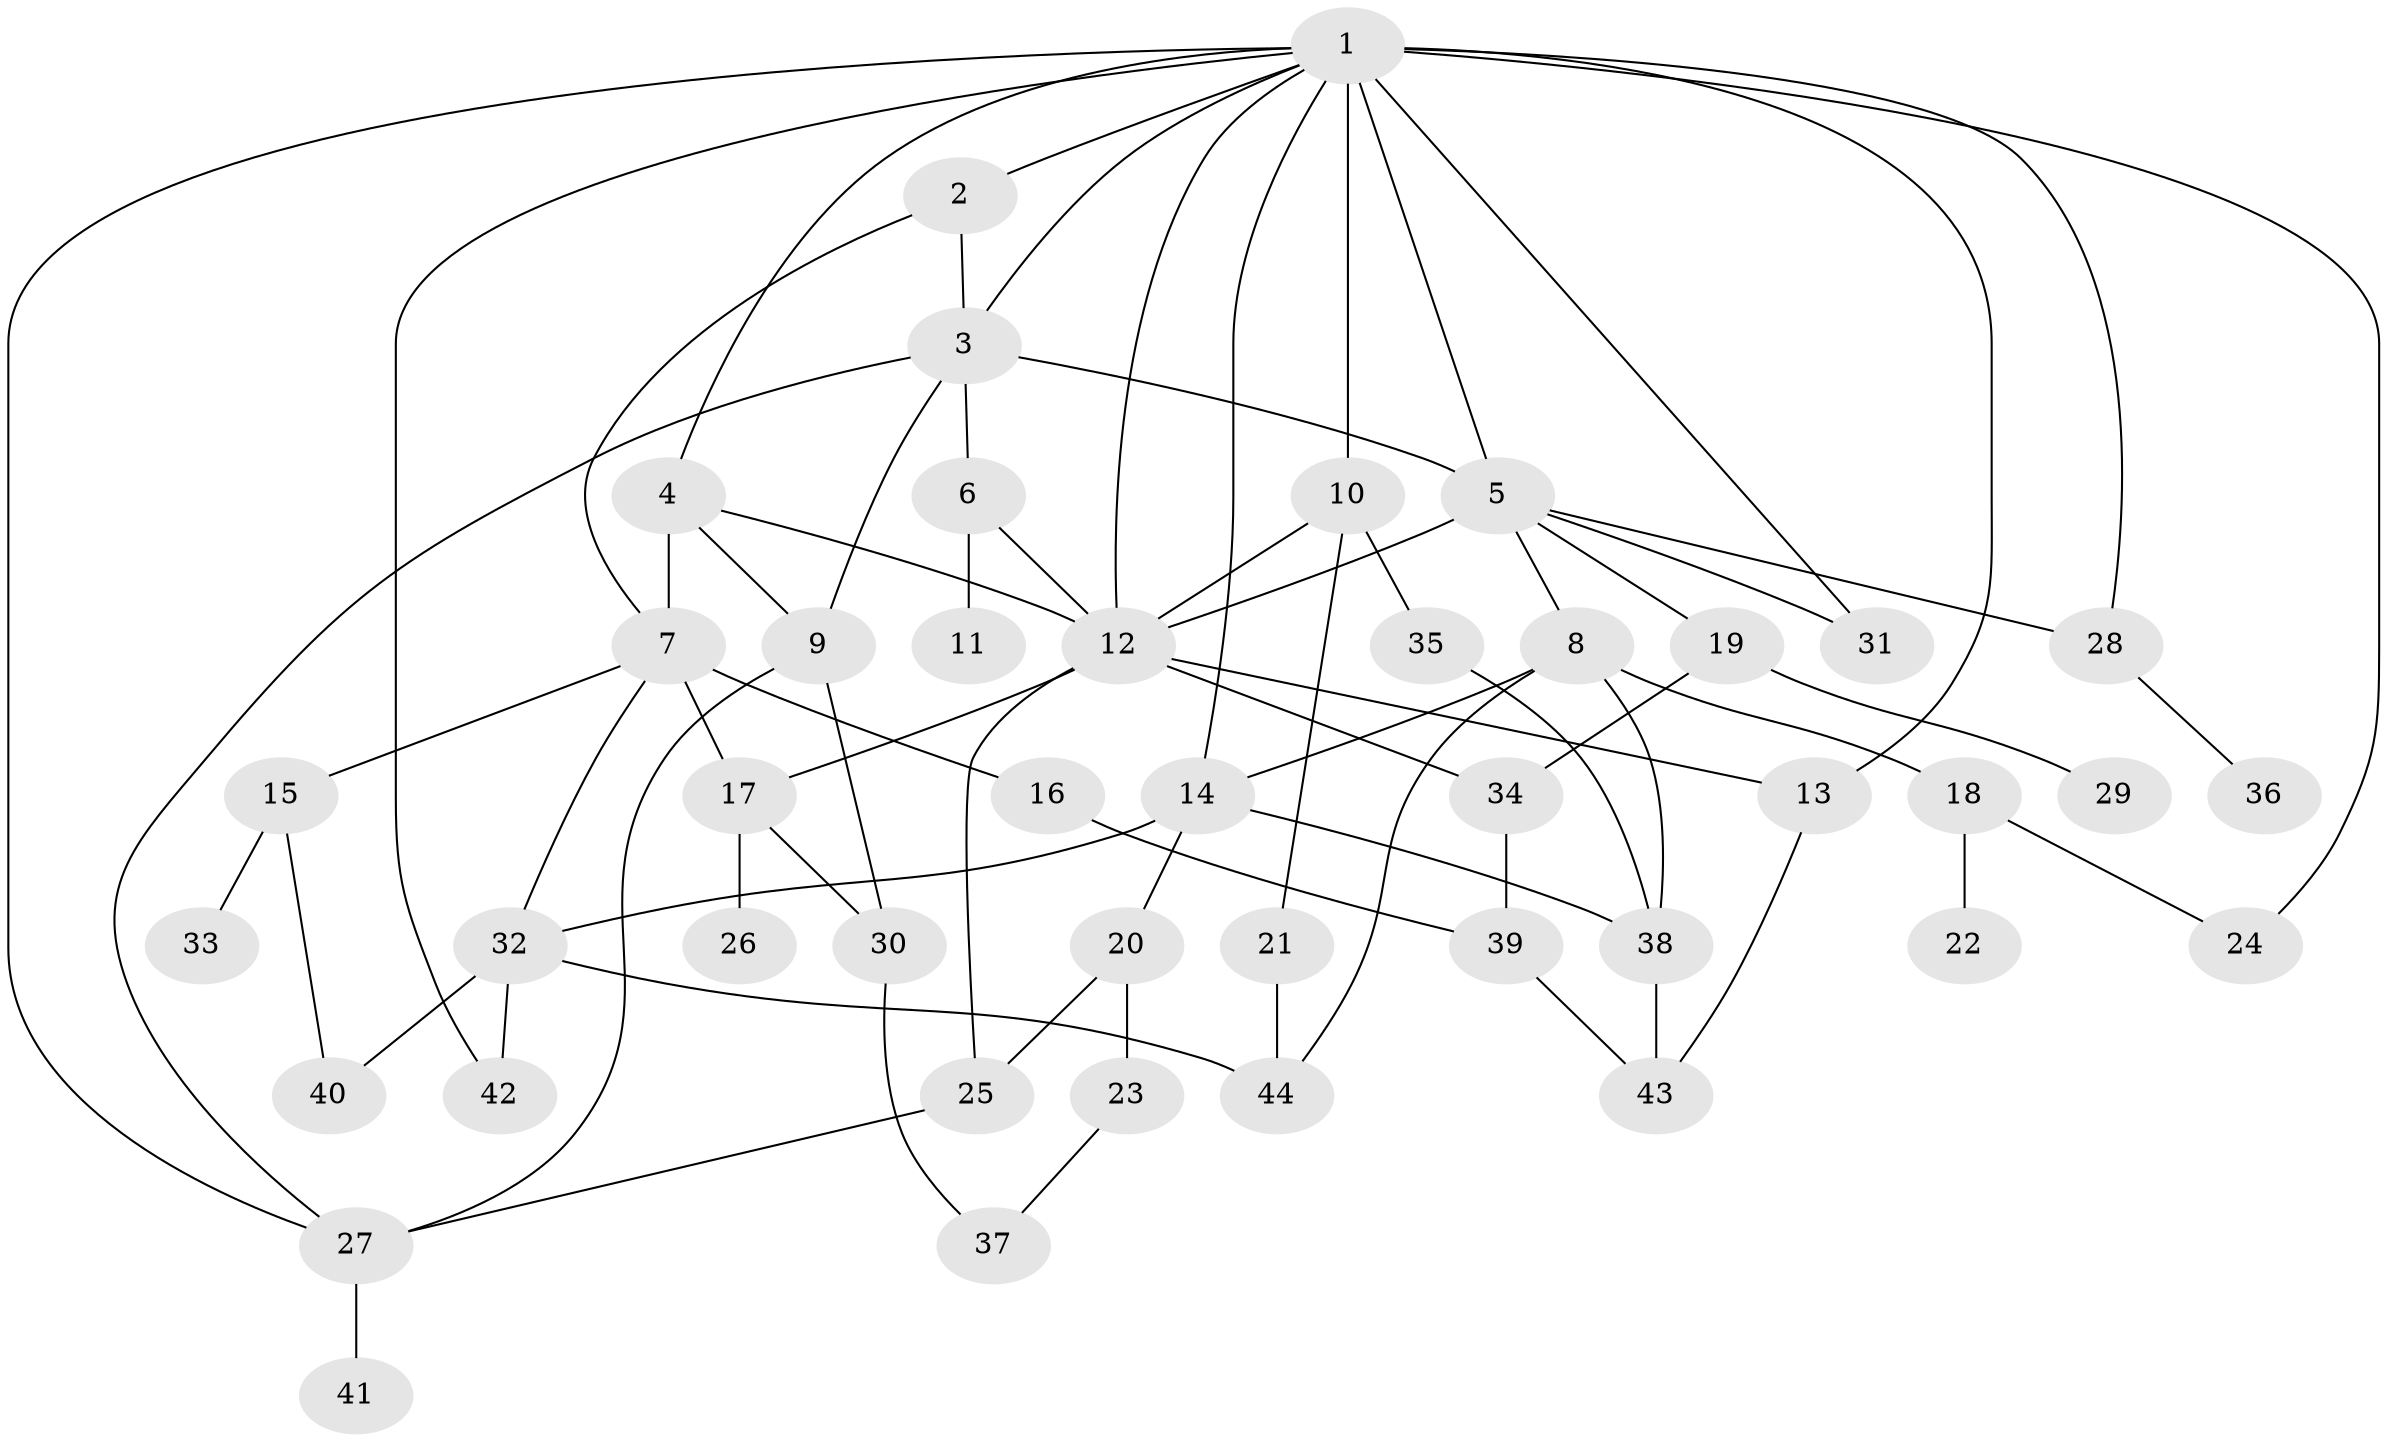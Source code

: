 // original degree distribution, {3: 0.2727272727272727, 7: 0.056818181818181816, 4: 0.1590909090909091, 6: 0.045454545454545456, 1: 0.2159090909090909, 5: 0.022727272727272728, 2: 0.22727272727272727}
// Generated by graph-tools (version 1.1) at 2025/34/03/09/25 02:34:11]
// undirected, 44 vertices, 74 edges
graph export_dot {
graph [start="1"]
  node [color=gray90,style=filled];
  1;
  2;
  3;
  4;
  5;
  6;
  7;
  8;
  9;
  10;
  11;
  12;
  13;
  14;
  15;
  16;
  17;
  18;
  19;
  20;
  21;
  22;
  23;
  24;
  25;
  26;
  27;
  28;
  29;
  30;
  31;
  32;
  33;
  34;
  35;
  36;
  37;
  38;
  39;
  40;
  41;
  42;
  43;
  44;
  1 -- 2 [weight=1.0];
  1 -- 3 [weight=1.0];
  1 -- 4 [weight=2.0];
  1 -- 5 [weight=3.0];
  1 -- 10 [weight=2.0];
  1 -- 12 [weight=2.0];
  1 -- 13 [weight=1.0];
  1 -- 14 [weight=1.0];
  1 -- 24 [weight=1.0];
  1 -- 27 [weight=1.0];
  1 -- 28 [weight=1.0];
  1 -- 31 [weight=2.0];
  1 -- 42 [weight=1.0];
  2 -- 3 [weight=1.0];
  2 -- 7 [weight=1.0];
  3 -- 5 [weight=1.0];
  3 -- 6 [weight=1.0];
  3 -- 9 [weight=1.0];
  3 -- 27 [weight=1.0];
  4 -- 7 [weight=7.0];
  4 -- 9 [weight=1.0];
  4 -- 12 [weight=1.0];
  5 -- 8 [weight=1.0];
  5 -- 12 [weight=2.0];
  5 -- 19 [weight=1.0];
  5 -- 28 [weight=1.0];
  5 -- 31 [weight=1.0];
  6 -- 11 [weight=1.0];
  6 -- 12 [weight=1.0];
  7 -- 15 [weight=1.0];
  7 -- 16 [weight=1.0];
  7 -- 17 [weight=1.0];
  7 -- 32 [weight=1.0];
  8 -- 14 [weight=1.0];
  8 -- 18 [weight=1.0];
  8 -- 38 [weight=1.0];
  8 -- 44 [weight=1.0];
  9 -- 27 [weight=1.0];
  9 -- 30 [weight=1.0];
  10 -- 12 [weight=1.0];
  10 -- 21 [weight=1.0];
  10 -- 35 [weight=1.0];
  12 -- 13 [weight=6.0];
  12 -- 17 [weight=2.0];
  12 -- 25 [weight=1.0];
  12 -- 34 [weight=1.0];
  13 -- 43 [weight=1.0];
  14 -- 20 [weight=1.0];
  14 -- 32 [weight=1.0];
  14 -- 38 [weight=1.0];
  15 -- 33 [weight=1.0];
  15 -- 40 [weight=1.0];
  16 -- 39 [weight=1.0];
  17 -- 26 [weight=1.0];
  17 -- 30 [weight=1.0];
  18 -- 22 [weight=1.0];
  18 -- 24 [weight=1.0];
  19 -- 29 [weight=1.0];
  19 -- 34 [weight=1.0];
  20 -- 23 [weight=1.0];
  20 -- 25 [weight=1.0];
  21 -- 44 [weight=2.0];
  23 -- 37 [weight=1.0];
  25 -- 27 [weight=1.0];
  27 -- 41 [weight=1.0];
  28 -- 36 [weight=1.0];
  30 -- 37 [weight=1.0];
  32 -- 40 [weight=1.0];
  32 -- 42 [weight=1.0];
  32 -- 44 [weight=1.0];
  34 -- 39 [weight=1.0];
  35 -- 38 [weight=1.0];
  38 -- 43 [weight=1.0];
  39 -- 43 [weight=1.0];
}
